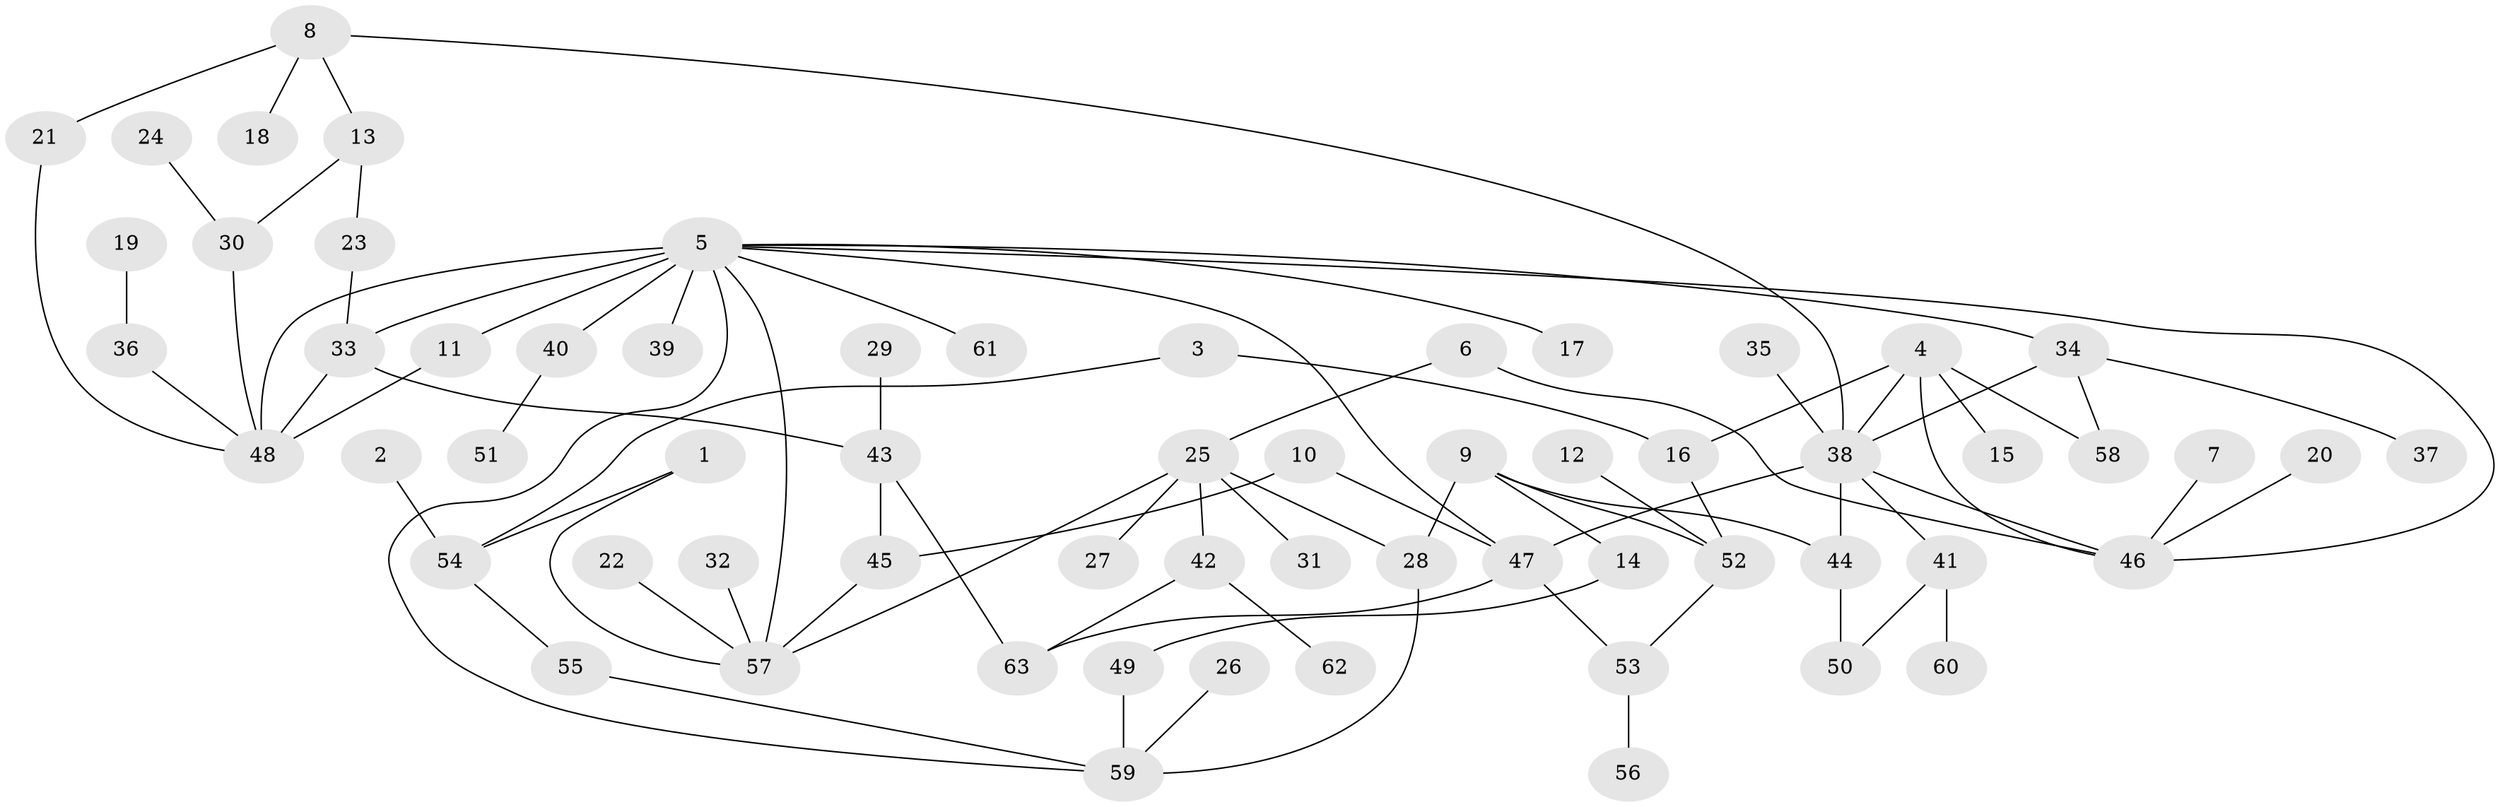 // original degree distribution, {10: 0.008, 4: 0.104, 8: 0.008, 5: 0.072, 3: 0.128, 6: 0.008, 7: 0.008, 2: 0.312, 1: 0.352}
// Generated by graph-tools (version 1.1) at 2025/25/03/09/25 03:25:28]
// undirected, 63 vertices, 84 edges
graph export_dot {
graph [start="1"]
  node [color=gray90,style=filled];
  1;
  2;
  3;
  4;
  5;
  6;
  7;
  8;
  9;
  10;
  11;
  12;
  13;
  14;
  15;
  16;
  17;
  18;
  19;
  20;
  21;
  22;
  23;
  24;
  25;
  26;
  27;
  28;
  29;
  30;
  31;
  32;
  33;
  34;
  35;
  36;
  37;
  38;
  39;
  40;
  41;
  42;
  43;
  44;
  45;
  46;
  47;
  48;
  49;
  50;
  51;
  52;
  53;
  54;
  55;
  56;
  57;
  58;
  59;
  60;
  61;
  62;
  63;
  1 -- 54 [weight=1.0];
  1 -- 57 [weight=1.0];
  2 -- 54 [weight=1.0];
  3 -- 16 [weight=1.0];
  3 -- 54 [weight=1.0];
  4 -- 15 [weight=1.0];
  4 -- 16 [weight=1.0];
  4 -- 38 [weight=1.0];
  4 -- 46 [weight=1.0];
  4 -- 58 [weight=1.0];
  5 -- 11 [weight=1.0];
  5 -- 17 [weight=1.0];
  5 -- 33 [weight=1.0];
  5 -- 34 [weight=1.0];
  5 -- 39 [weight=1.0];
  5 -- 40 [weight=1.0];
  5 -- 46 [weight=1.0];
  5 -- 47 [weight=1.0];
  5 -- 48 [weight=3.0];
  5 -- 57 [weight=1.0];
  5 -- 59 [weight=1.0];
  5 -- 61 [weight=1.0];
  6 -- 25 [weight=1.0];
  6 -- 46 [weight=1.0];
  7 -- 46 [weight=1.0];
  8 -- 13 [weight=1.0];
  8 -- 18 [weight=1.0];
  8 -- 21 [weight=1.0];
  8 -- 38 [weight=1.0];
  9 -- 14 [weight=1.0];
  9 -- 28 [weight=1.0];
  9 -- 44 [weight=1.0];
  9 -- 52 [weight=1.0];
  10 -- 45 [weight=1.0];
  10 -- 47 [weight=1.0];
  11 -- 48 [weight=1.0];
  12 -- 52 [weight=1.0];
  13 -- 23 [weight=1.0];
  13 -- 30 [weight=1.0];
  14 -- 49 [weight=1.0];
  16 -- 52 [weight=1.0];
  19 -- 36 [weight=1.0];
  20 -- 46 [weight=1.0];
  21 -- 48 [weight=1.0];
  22 -- 57 [weight=1.0];
  23 -- 33 [weight=1.0];
  24 -- 30 [weight=1.0];
  25 -- 27 [weight=1.0];
  25 -- 28 [weight=1.0];
  25 -- 31 [weight=1.0];
  25 -- 42 [weight=1.0];
  25 -- 57 [weight=1.0];
  26 -- 59 [weight=1.0];
  28 -- 59 [weight=1.0];
  29 -- 43 [weight=1.0];
  30 -- 48 [weight=1.0];
  32 -- 57 [weight=1.0];
  33 -- 43 [weight=1.0];
  33 -- 48 [weight=1.0];
  34 -- 37 [weight=1.0];
  34 -- 38 [weight=1.0];
  34 -- 58 [weight=1.0];
  35 -- 38 [weight=1.0];
  36 -- 48 [weight=1.0];
  38 -- 41 [weight=1.0];
  38 -- 44 [weight=2.0];
  38 -- 46 [weight=1.0];
  38 -- 47 [weight=1.0];
  40 -- 51 [weight=1.0];
  41 -- 50 [weight=1.0];
  41 -- 60 [weight=1.0];
  42 -- 62 [weight=1.0];
  42 -- 63 [weight=1.0];
  43 -- 45 [weight=1.0];
  43 -- 63 [weight=1.0];
  44 -- 50 [weight=1.0];
  45 -- 57 [weight=1.0];
  47 -- 53 [weight=1.0];
  47 -- 63 [weight=1.0];
  49 -- 59 [weight=1.0];
  52 -- 53 [weight=1.0];
  53 -- 56 [weight=1.0];
  54 -- 55 [weight=1.0];
  55 -- 59 [weight=1.0];
}
